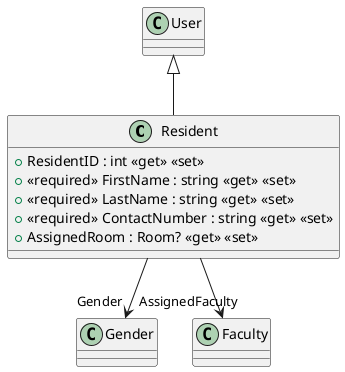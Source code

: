 @startuml
class Resident {
    + ResidentID : int <<get>> <<set>>
    + <<required>> FirstName : string <<get>> <<set>>
    + <<required>> LastName : string <<get>> <<set>>
    + <<required>> ContactNumber : string <<get>> <<set>>
    + AssignedRoom : Room? <<get>> <<set>>
}
User <|-- Resident
Resident --> "Gender" Gender
Resident --> "AssignedFaculty" Faculty
@enduml
